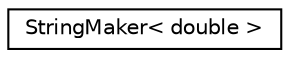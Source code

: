 digraph "Graphical Class Hierarchy"
{
  edge [fontname="Helvetica",fontsize="10",labelfontname="Helvetica",labelfontsize="10"];
  node [fontname="Helvetica",fontsize="10",shape=record];
  rankdir="LR";
  Node1 [label="StringMaker\< double \>",height=0.2,width=0.4,color="black", fillcolor="white", style="filled",URL="$structCatch_1_1StringMaker_3_01double_01_4.html"];
}
